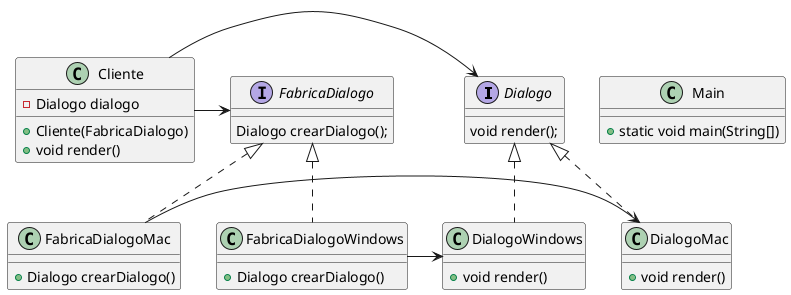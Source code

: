 @startuml
interface Dialogo {
   void render();
}

class DialogoWindows implements Dialogo {
   +void render()
}

class DialogoMac implements Dialogo {
   +void render()
}

interface FabricaDialogo {
   Dialogo crearDialogo();
}

class FabricaDialogoWindows implements FabricaDialogo {
   +Dialogo crearDialogo()
}

class FabricaDialogoMac implements FabricaDialogo {
   +Dialogo crearDialogo()
}

class Cliente {
   -Dialogo dialogo
   +Cliente(FabricaDialogo)
   +void render()
}

class Main {
   +static void main(String[])
}

Cliente -> Dialogo
Cliente -> FabricaDialogo
FabricaDialogoWindows -> DialogoWindows
FabricaDialogoMac -> DialogoMac
@enduml

